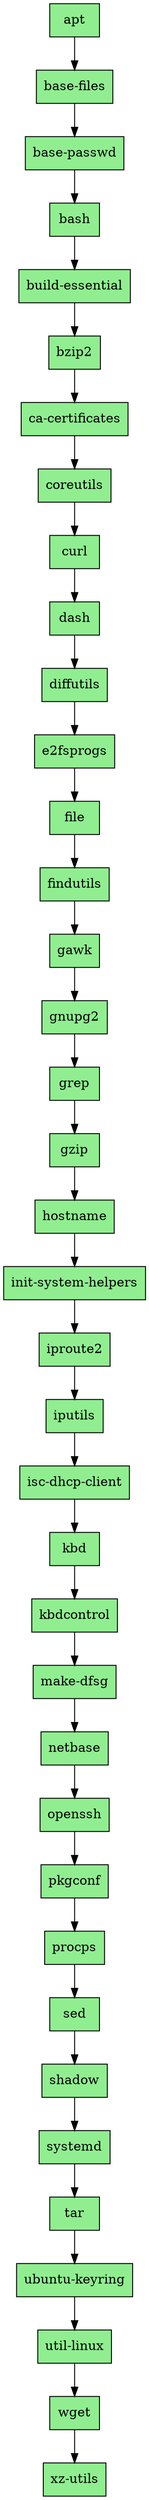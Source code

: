 digraph LinearBuildOrder {
    rankdir=TB;
    node [shape=box, style=filled, fillcolor=lightgreen];
    
    "apt" -> "base-files";
    "base-files" -> "base-passwd";
    "base-passwd" -> "bash";
    "bash" -> "build-essential";
    "build-essential" -> "bzip2";
    "bzip2" -> "ca-certificates";
    "ca-certificates" -> "coreutils";
    "coreutils" -> "curl";
    "curl" -> "dash";
    "dash" -> "diffutils";
    "diffutils" -> "e2fsprogs";
    "e2fsprogs" -> "file";
    "file" -> "findutils";
    "findutils" -> "gawk";
    "gawk" -> "gnupg2";
    "gnupg2" -> "grep";
    "grep" -> "gzip";
    "gzip" -> "hostname";
    "hostname" -> "init-system-helpers";
    "init-system-helpers" -> "iproute2";
    "iproute2" -> "iputils";
    "iputils" -> "isc-dhcp-client";
    "isc-dhcp-client" -> "kbd";
    "kbd" -> "kbdcontrol";
    "kbdcontrol" -> "make-dfsg";
    "make-dfsg" -> "netbase";
    "netbase" -> "openssh";
    "openssh" -> "pkgconf";
    "pkgconf" -> "procps";
    "procps" -> "sed";
    "sed" -> "shadow";
    "shadow" -> "systemd";
    "systemd" -> "tar";
    "tar" -> "ubuntu-keyring";
    "ubuntu-keyring" -> "util-linux";
    "util-linux" -> "wget";
    "wget" -> "xz-utils";
}
